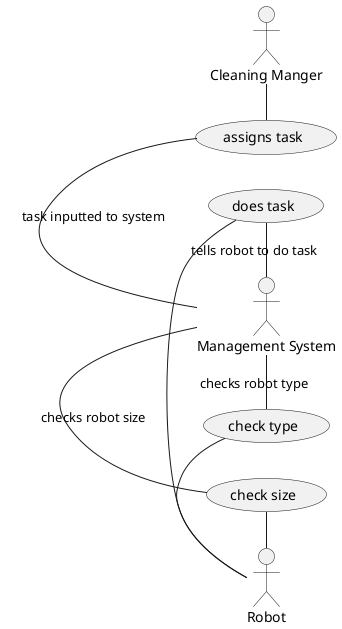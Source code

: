 @startuml
left to right direction

actor Robot

usecase "check type" as ct
usecase "check size" as cs
usecase "assigns task" as at
usecase "does task" as dt

actor "Cleaning Manger" as cm

actor "Management System" as ms

cm - at
at - ms : "task inputted to system"
ms - cs : "checks robot size"
ms - ct : "checks robot type"
ct - Robot
cs - Robot
dt - ms : "tells robot to do task"
dt - Robot

@enduml

'As a robot I need to be able to know my own type (a large robot or a small one ).